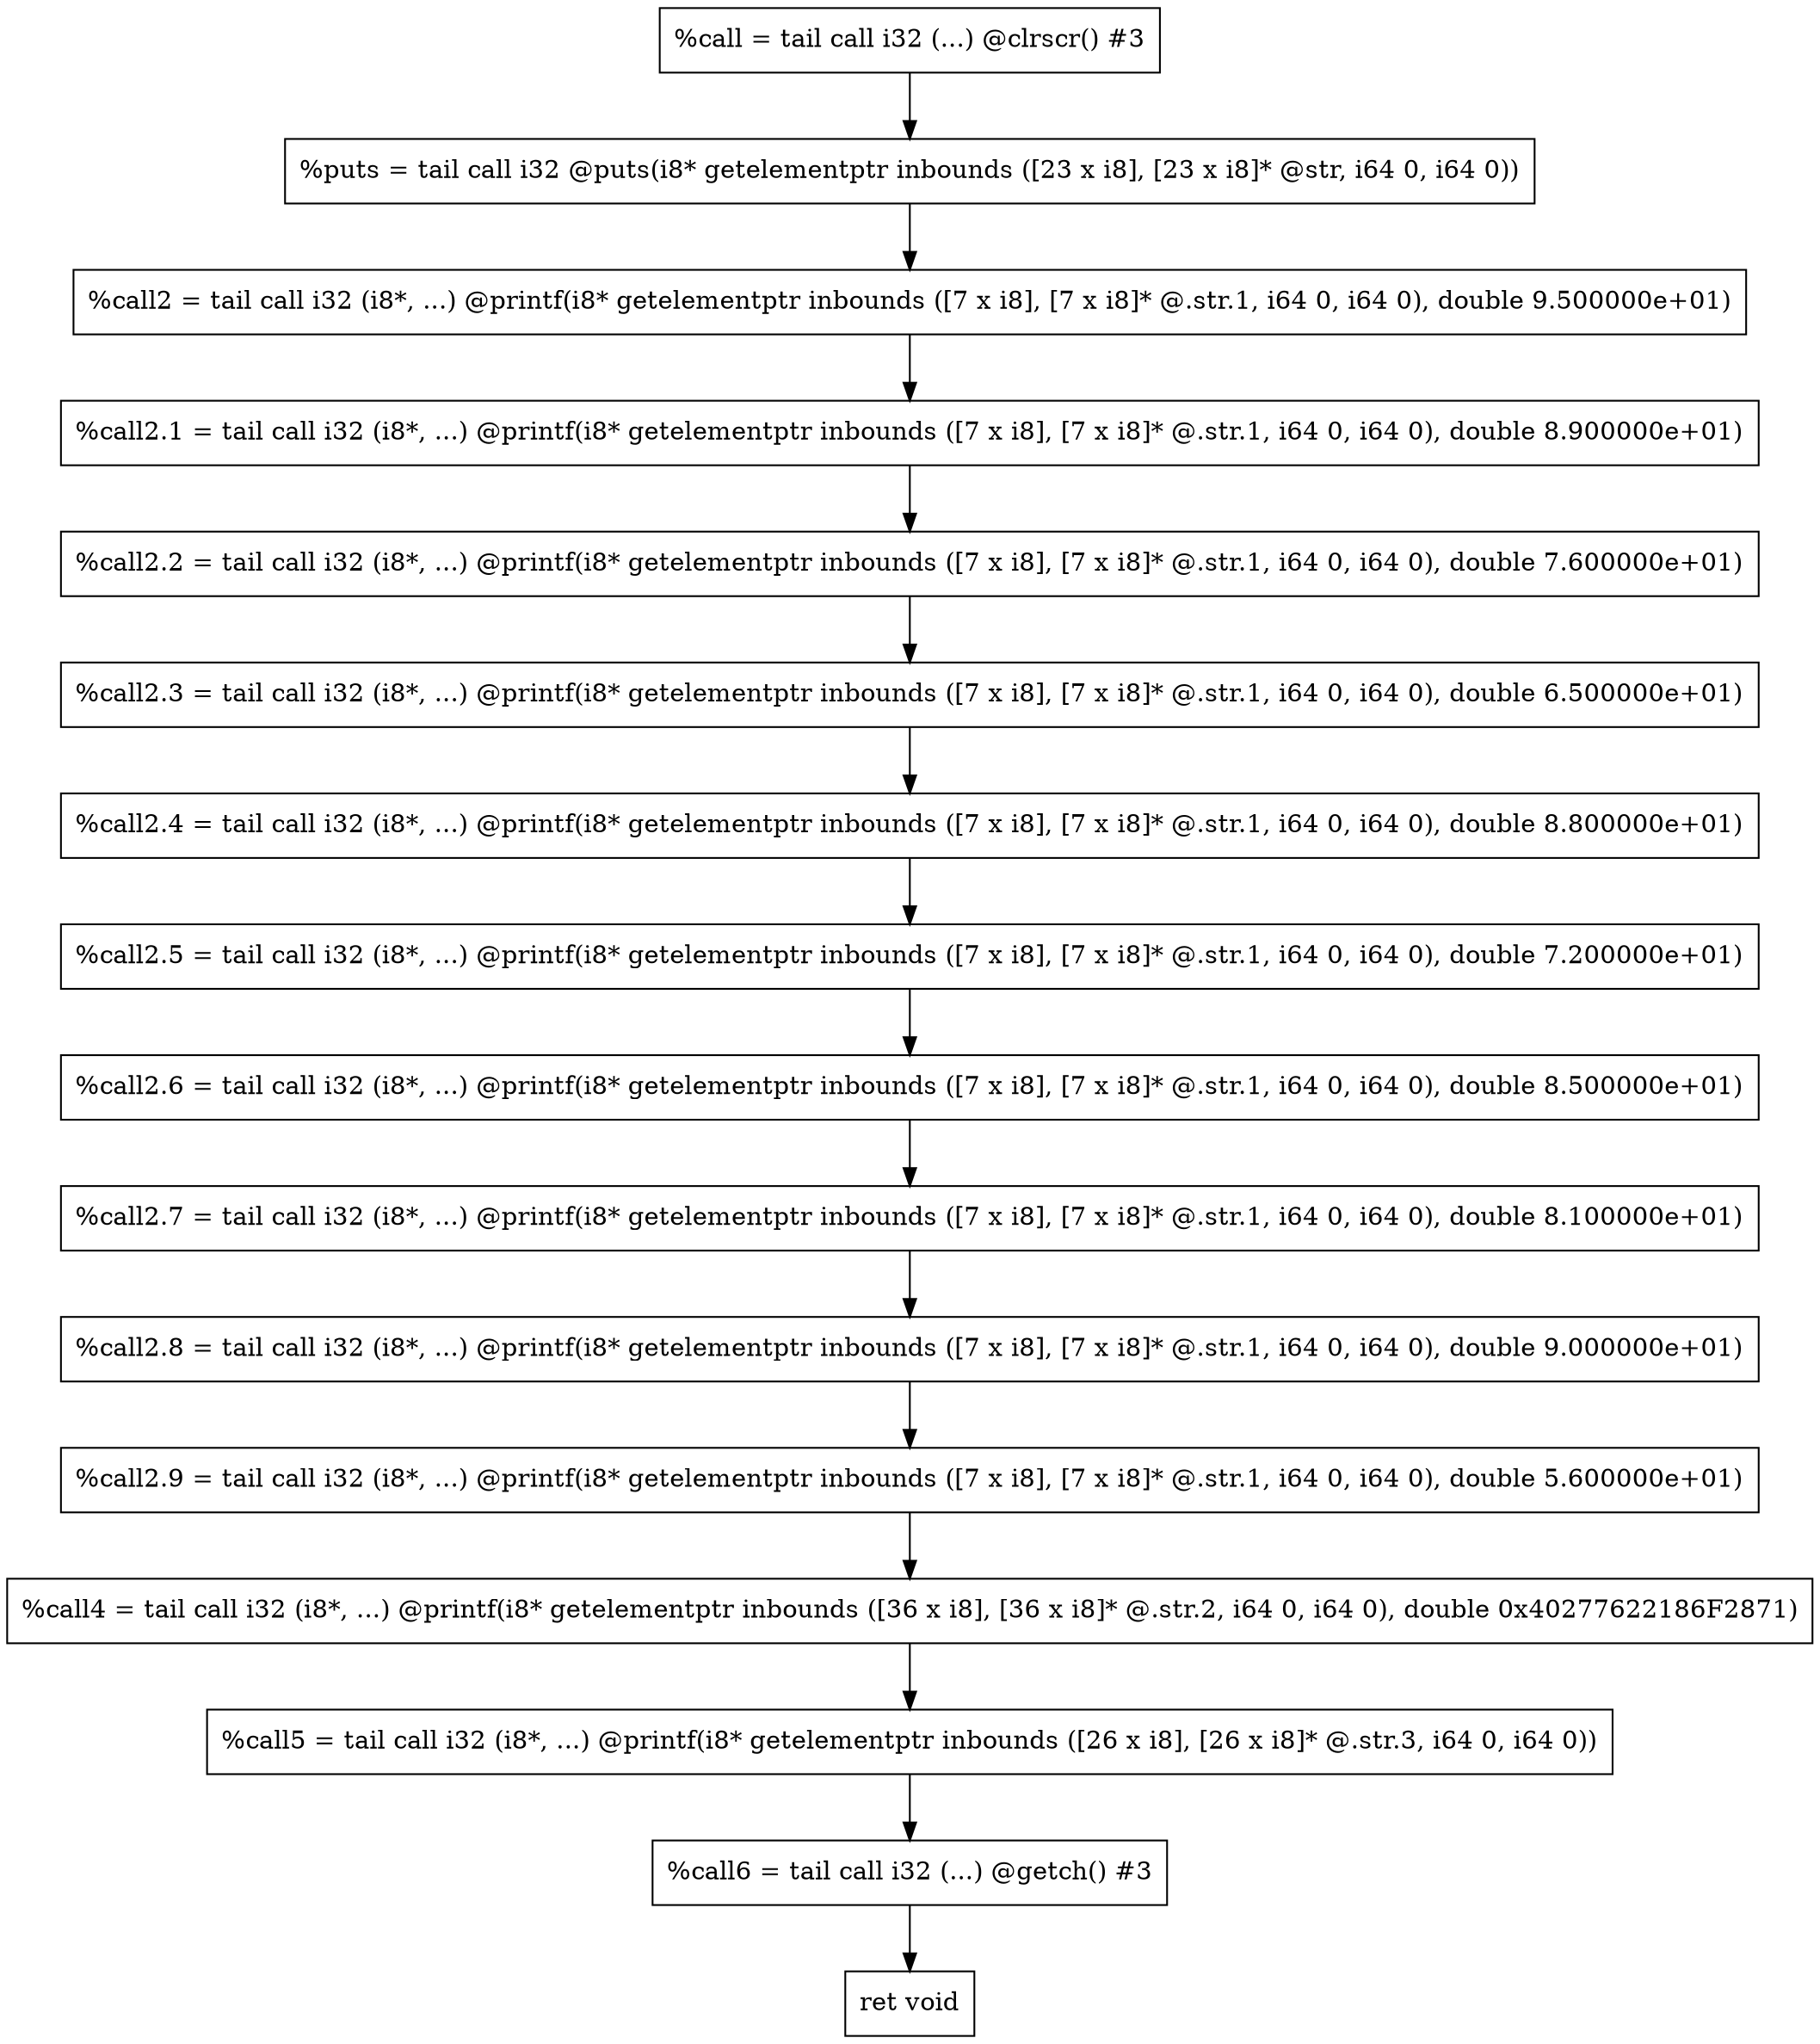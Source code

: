 digraph "CDFG for'main' function" {
	Node0x55e1b1836378[shape=record, label="  %call = tail call i32 (...) @clrscr() #3"]
	Node0x55e1b1836870[shape=record, label="  %puts = tail call i32 @puts(i8* getelementptr inbounds ([23 x i8], [23 x i8]* @str, i64 0, i64 0))"]
	Node0x55e1b1836b78[shape=record, label="  %call2 = tail call i32 (i8*, ...) @printf(i8* getelementptr inbounds ([7 x i8], [7 x i8]* @.str.1, i64 0, i64 0), double 9.500000e+01)"]
	Node0x55e1b1836ce8[shape=record, label="  %call2.1 = tail call i32 (i8*, ...) @printf(i8* getelementptr inbounds ([7 x i8], [7 x i8]* @.str.1, i64 0, i64 0), double 8.900000e+01)"]
	Node0x55e1b1836e38[shape=record, label="  %call2.2 = tail call i32 (i8*, ...) @printf(i8* getelementptr inbounds ([7 x i8], [7 x i8]* @.str.1, i64 0, i64 0), double 7.600000e+01)"]
	Node0x55e1b1836f88[shape=record, label="  %call2.3 = tail call i32 (i8*, ...) @printf(i8* getelementptr inbounds ([7 x i8], [7 x i8]* @.str.1, i64 0, i64 0), double 6.500000e+01)"]
	Node0x55e1b18370d8[shape=record, label="  %call2.4 = tail call i32 (i8*, ...) @printf(i8* getelementptr inbounds ([7 x i8], [7 x i8]* @.str.1, i64 0, i64 0), double 8.800000e+01)"]
	Node0x55e1b1837228[shape=record, label="  %call2.5 = tail call i32 (i8*, ...) @printf(i8* getelementptr inbounds ([7 x i8], [7 x i8]* @.str.1, i64 0, i64 0), double 7.200000e+01)"]
	Node0x55e1b1837378[shape=record, label="  %call2.6 = tail call i32 (i8*, ...) @printf(i8* getelementptr inbounds ([7 x i8], [7 x i8]* @.str.1, i64 0, i64 0), double 8.500000e+01)"]
	Node0x55e1b18374c8[shape=record, label="  %call2.7 = tail call i32 (i8*, ...) @printf(i8* getelementptr inbounds ([7 x i8], [7 x i8]* @.str.1, i64 0, i64 0), double 8.100000e+01)"]
	Node0x55e1b1837618[shape=record, label="  %call2.8 = tail call i32 (i8*, ...) @printf(i8* getelementptr inbounds ([7 x i8], [7 x i8]* @.str.1, i64 0, i64 0), double 9.000000e+01)"]
	Node0x55e1b1837768[shape=record, label="  %call2.9 = tail call i32 (i8*, ...) @printf(i8* getelementptr inbounds ([7 x i8], [7 x i8]* @.str.1, i64 0, i64 0), double 5.600000e+01)"]
	Node0x55e1b1837ad8[shape=record, label="  %call4 = tail call i32 (i8*, ...) @printf(i8* getelementptr inbounds ([36 x i8], [36 x i8]* @.str.2, i64 0, i64 0), double 0x40277622186F2871)"]
	Node0x55e1b1837c50[shape=record, label="  %call5 = tail call i32 (i8*, ...) @printf(i8* getelementptr inbounds ([26 x i8], [26 x i8]* @.str.3, i64 0, i64 0))"]
	Node0x55e1b1837e68[shape=record, label="  %call6 = tail call i32 (...) @getch() #3"]
	Node0x55e1b1837f30[shape=record, label="  ret void"]
	Node0x55e1b1836378 -> Node0x55e1b1836870
	Node0x55e1b1836870 -> Node0x55e1b1836b78
	Node0x55e1b1836b78 -> Node0x55e1b1836ce8
	Node0x55e1b1836ce8 -> Node0x55e1b1836e38
	Node0x55e1b1836e38 -> Node0x55e1b1836f88
	Node0x55e1b1836f88 -> Node0x55e1b18370d8
	Node0x55e1b18370d8 -> Node0x55e1b1837228
	Node0x55e1b1837228 -> Node0x55e1b1837378
	Node0x55e1b1837378 -> Node0x55e1b18374c8
	Node0x55e1b18374c8 -> Node0x55e1b1837618
	Node0x55e1b1837618 -> Node0x55e1b1837768
	Node0x55e1b1837768 -> Node0x55e1b1837ad8
	Node0x55e1b1837ad8 -> Node0x55e1b1837c50
	Node0x55e1b1837c50 -> Node0x55e1b1837e68
	Node0x55e1b1837e68 -> Node0x55e1b1837f30
edge [color=red]
}
